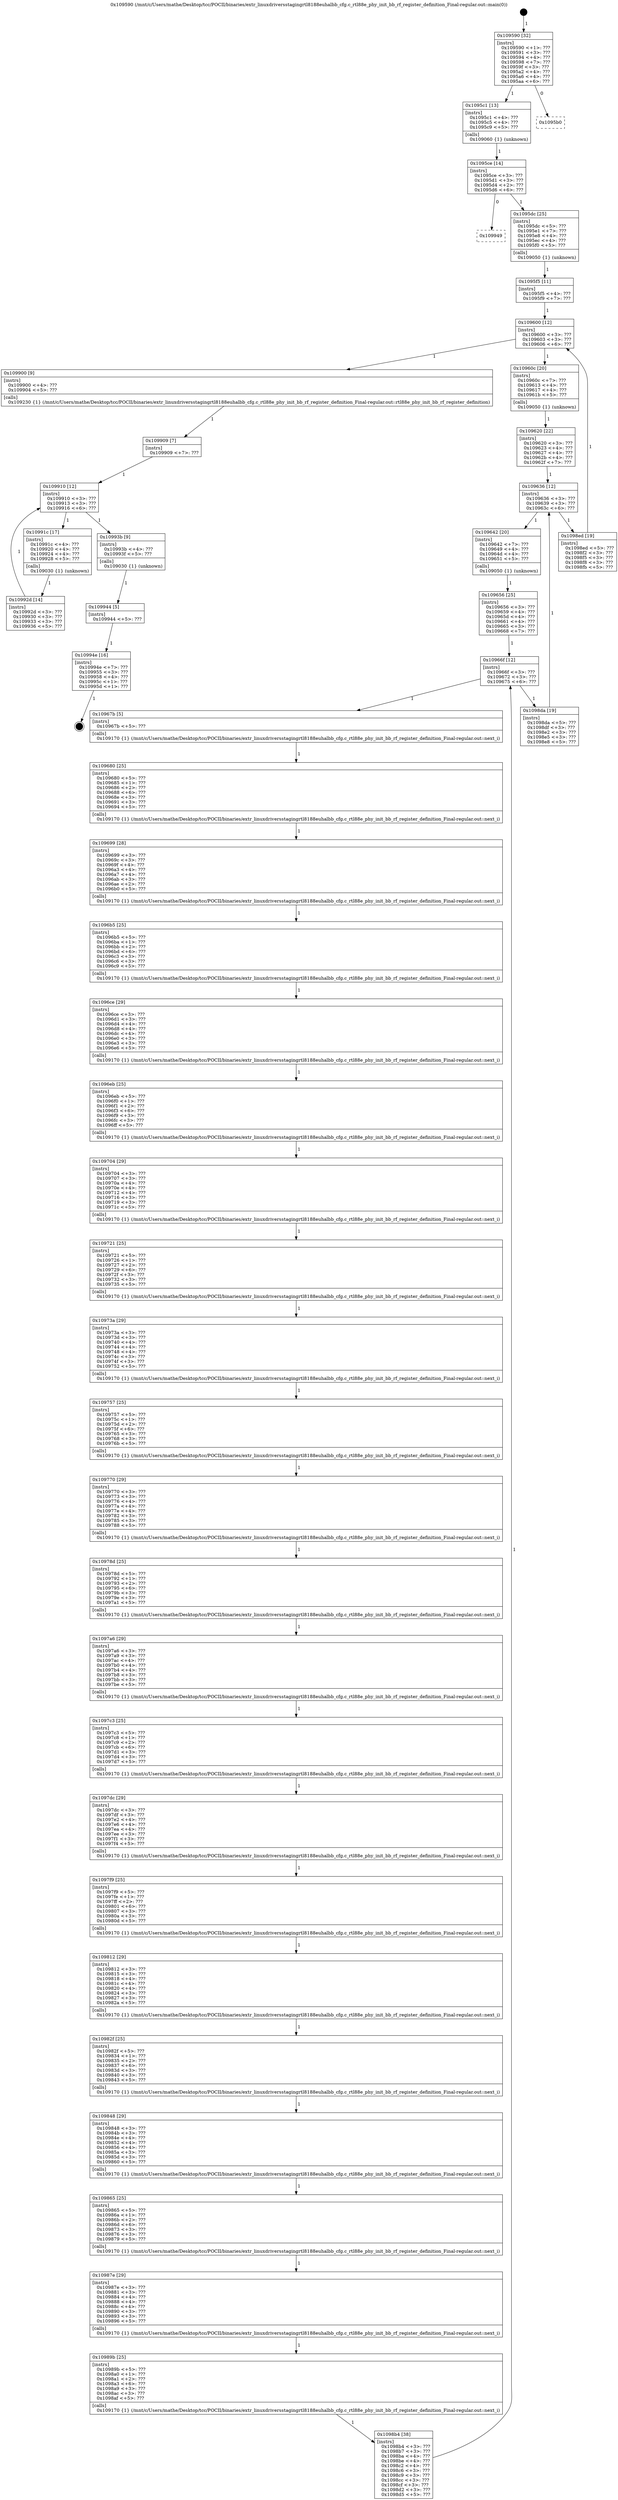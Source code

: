digraph "0x109590" {
  label = "0x109590 (/mnt/c/Users/mathe/Desktop/tcc/POCII/binaries/extr_linuxdriversstagingrtl8188euhalbb_cfg.c_rtl88e_phy_init_bb_rf_register_definition_Final-regular.out::main(0))"
  labelloc = "t"
  node[shape=record]

  Entry [label="",width=0.3,height=0.3,shape=circle,fillcolor=black,style=filled]
  "0x109590" [label="{
     0x109590 [32]\l
     | [instrs]\l
     &nbsp;&nbsp;0x109590 \<+1\>: ???\l
     &nbsp;&nbsp;0x109591 \<+3\>: ???\l
     &nbsp;&nbsp;0x109594 \<+4\>: ???\l
     &nbsp;&nbsp;0x109598 \<+7\>: ???\l
     &nbsp;&nbsp;0x10959f \<+3\>: ???\l
     &nbsp;&nbsp;0x1095a2 \<+4\>: ???\l
     &nbsp;&nbsp;0x1095a6 \<+4\>: ???\l
     &nbsp;&nbsp;0x1095aa \<+6\>: ???\l
  }"]
  "0x1095c1" [label="{
     0x1095c1 [13]\l
     | [instrs]\l
     &nbsp;&nbsp;0x1095c1 \<+4\>: ???\l
     &nbsp;&nbsp;0x1095c5 \<+4\>: ???\l
     &nbsp;&nbsp;0x1095c9 \<+5\>: ???\l
     | [calls]\l
     &nbsp;&nbsp;0x109060 \{1\} (unknown)\l
  }"]
  "0x1095b0" [label="{
     0x1095b0\l
  }", style=dashed]
  "0x1095ce" [label="{
     0x1095ce [14]\l
     | [instrs]\l
     &nbsp;&nbsp;0x1095ce \<+3\>: ???\l
     &nbsp;&nbsp;0x1095d1 \<+3\>: ???\l
     &nbsp;&nbsp;0x1095d4 \<+2\>: ???\l
     &nbsp;&nbsp;0x1095d6 \<+6\>: ???\l
  }"]
  "0x109949" [label="{
     0x109949\l
  }", style=dashed]
  "0x1095dc" [label="{
     0x1095dc [25]\l
     | [instrs]\l
     &nbsp;&nbsp;0x1095dc \<+5\>: ???\l
     &nbsp;&nbsp;0x1095e1 \<+7\>: ???\l
     &nbsp;&nbsp;0x1095e8 \<+4\>: ???\l
     &nbsp;&nbsp;0x1095ec \<+4\>: ???\l
     &nbsp;&nbsp;0x1095f0 \<+5\>: ???\l
     | [calls]\l
     &nbsp;&nbsp;0x109050 \{1\} (unknown)\l
  }"]
  Exit [label="",width=0.3,height=0.3,shape=circle,fillcolor=black,style=filled,peripheries=2]
  "0x109600" [label="{
     0x109600 [12]\l
     | [instrs]\l
     &nbsp;&nbsp;0x109600 \<+3\>: ???\l
     &nbsp;&nbsp;0x109603 \<+3\>: ???\l
     &nbsp;&nbsp;0x109606 \<+6\>: ???\l
  }"]
  "0x109900" [label="{
     0x109900 [9]\l
     | [instrs]\l
     &nbsp;&nbsp;0x109900 \<+4\>: ???\l
     &nbsp;&nbsp;0x109904 \<+5\>: ???\l
     | [calls]\l
     &nbsp;&nbsp;0x109230 \{1\} (/mnt/c/Users/mathe/Desktop/tcc/POCII/binaries/extr_linuxdriversstagingrtl8188euhalbb_cfg.c_rtl88e_phy_init_bb_rf_register_definition_Final-regular.out::rtl88e_phy_init_bb_rf_register_definition)\l
  }"]
  "0x10960c" [label="{
     0x10960c [20]\l
     | [instrs]\l
     &nbsp;&nbsp;0x10960c \<+7\>: ???\l
     &nbsp;&nbsp;0x109613 \<+4\>: ???\l
     &nbsp;&nbsp;0x109617 \<+4\>: ???\l
     &nbsp;&nbsp;0x10961b \<+5\>: ???\l
     | [calls]\l
     &nbsp;&nbsp;0x109050 \{1\} (unknown)\l
  }"]
  "0x109636" [label="{
     0x109636 [12]\l
     | [instrs]\l
     &nbsp;&nbsp;0x109636 \<+3\>: ???\l
     &nbsp;&nbsp;0x109639 \<+3\>: ???\l
     &nbsp;&nbsp;0x10963c \<+6\>: ???\l
  }"]
  "0x1098ed" [label="{
     0x1098ed [19]\l
     | [instrs]\l
     &nbsp;&nbsp;0x1098ed \<+5\>: ???\l
     &nbsp;&nbsp;0x1098f2 \<+3\>: ???\l
     &nbsp;&nbsp;0x1098f5 \<+3\>: ???\l
     &nbsp;&nbsp;0x1098f8 \<+3\>: ???\l
     &nbsp;&nbsp;0x1098fb \<+5\>: ???\l
  }"]
  "0x109642" [label="{
     0x109642 [20]\l
     | [instrs]\l
     &nbsp;&nbsp;0x109642 \<+7\>: ???\l
     &nbsp;&nbsp;0x109649 \<+4\>: ???\l
     &nbsp;&nbsp;0x10964d \<+4\>: ???\l
     &nbsp;&nbsp;0x109651 \<+5\>: ???\l
     | [calls]\l
     &nbsp;&nbsp;0x109050 \{1\} (unknown)\l
  }"]
  "0x10966f" [label="{
     0x10966f [12]\l
     | [instrs]\l
     &nbsp;&nbsp;0x10966f \<+3\>: ???\l
     &nbsp;&nbsp;0x109672 \<+3\>: ???\l
     &nbsp;&nbsp;0x109675 \<+6\>: ???\l
  }"]
  "0x1098da" [label="{
     0x1098da [19]\l
     | [instrs]\l
     &nbsp;&nbsp;0x1098da \<+5\>: ???\l
     &nbsp;&nbsp;0x1098df \<+3\>: ???\l
     &nbsp;&nbsp;0x1098e2 \<+3\>: ???\l
     &nbsp;&nbsp;0x1098e5 \<+3\>: ???\l
     &nbsp;&nbsp;0x1098e8 \<+5\>: ???\l
  }"]
  "0x10967b" [label="{
     0x10967b [5]\l
     | [instrs]\l
     &nbsp;&nbsp;0x10967b \<+5\>: ???\l
     | [calls]\l
     &nbsp;&nbsp;0x109170 \{1\} (/mnt/c/Users/mathe/Desktop/tcc/POCII/binaries/extr_linuxdriversstagingrtl8188euhalbb_cfg.c_rtl88e_phy_init_bb_rf_register_definition_Final-regular.out::next_i)\l
  }"]
  "0x109680" [label="{
     0x109680 [25]\l
     | [instrs]\l
     &nbsp;&nbsp;0x109680 \<+5\>: ???\l
     &nbsp;&nbsp;0x109685 \<+1\>: ???\l
     &nbsp;&nbsp;0x109686 \<+2\>: ???\l
     &nbsp;&nbsp;0x109688 \<+6\>: ???\l
     &nbsp;&nbsp;0x10968e \<+3\>: ???\l
     &nbsp;&nbsp;0x109691 \<+3\>: ???\l
     &nbsp;&nbsp;0x109694 \<+5\>: ???\l
     | [calls]\l
     &nbsp;&nbsp;0x109170 \{1\} (/mnt/c/Users/mathe/Desktop/tcc/POCII/binaries/extr_linuxdriversstagingrtl8188euhalbb_cfg.c_rtl88e_phy_init_bb_rf_register_definition_Final-regular.out::next_i)\l
  }"]
  "0x109699" [label="{
     0x109699 [28]\l
     | [instrs]\l
     &nbsp;&nbsp;0x109699 \<+3\>: ???\l
     &nbsp;&nbsp;0x10969c \<+3\>: ???\l
     &nbsp;&nbsp;0x10969f \<+4\>: ???\l
     &nbsp;&nbsp;0x1096a3 \<+4\>: ???\l
     &nbsp;&nbsp;0x1096a7 \<+4\>: ???\l
     &nbsp;&nbsp;0x1096ab \<+3\>: ???\l
     &nbsp;&nbsp;0x1096ae \<+2\>: ???\l
     &nbsp;&nbsp;0x1096b0 \<+5\>: ???\l
     | [calls]\l
     &nbsp;&nbsp;0x109170 \{1\} (/mnt/c/Users/mathe/Desktop/tcc/POCII/binaries/extr_linuxdriversstagingrtl8188euhalbb_cfg.c_rtl88e_phy_init_bb_rf_register_definition_Final-regular.out::next_i)\l
  }"]
  "0x1096b5" [label="{
     0x1096b5 [25]\l
     | [instrs]\l
     &nbsp;&nbsp;0x1096b5 \<+5\>: ???\l
     &nbsp;&nbsp;0x1096ba \<+1\>: ???\l
     &nbsp;&nbsp;0x1096bb \<+2\>: ???\l
     &nbsp;&nbsp;0x1096bd \<+6\>: ???\l
     &nbsp;&nbsp;0x1096c3 \<+3\>: ???\l
     &nbsp;&nbsp;0x1096c6 \<+3\>: ???\l
     &nbsp;&nbsp;0x1096c9 \<+5\>: ???\l
     | [calls]\l
     &nbsp;&nbsp;0x109170 \{1\} (/mnt/c/Users/mathe/Desktop/tcc/POCII/binaries/extr_linuxdriversstagingrtl8188euhalbb_cfg.c_rtl88e_phy_init_bb_rf_register_definition_Final-regular.out::next_i)\l
  }"]
  "0x1096ce" [label="{
     0x1096ce [29]\l
     | [instrs]\l
     &nbsp;&nbsp;0x1096ce \<+3\>: ???\l
     &nbsp;&nbsp;0x1096d1 \<+3\>: ???\l
     &nbsp;&nbsp;0x1096d4 \<+4\>: ???\l
     &nbsp;&nbsp;0x1096d8 \<+4\>: ???\l
     &nbsp;&nbsp;0x1096dc \<+4\>: ???\l
     &nbsp;&nbsp;0x1096e0 \<+3\>: ???\l
     &nbsp;&nbsp;0x1096e3 \<+3\>: ???\l
     &nbsp;&nbsp;0x1096e6 \<+5\>: ???\l
     | [calls]\l
     &nbsp;&nbsp;0x109170 \{1\} (/mnt/c/Users/mathe/Desktop/tcc/POCII/binaries/extr_linuxdriversstagingrtl8188euhalbb_cfg.c_rtl88e_phy_init_bb_rf_register_definition_Final-regular.out::next_i)\l
  }"]
  "0x1096eb" [label="{
     0x1096eb [25]\l
     | [instrs]\l
     &nbsp;&nbsp;0x1096eb \<+5\>: ???\l
     &nbsp;&nbsp;0x1096f0 \<+1\>: ???\l
     &nbsp;&nbsp;0x1096f1 \<+2\>: ???\l
     &nbsp;&nbsp;0x1096f3 \<+6\>: ???\l
     &nbsp;&nbsp;0x1096f9 \<+3\>: ???\l
     &nbsp;&nbsp;0x1096fc \<+3\>: ???\l
     &nbsp;&nbsp;0x1096ff \<+5\>: ???\l
     | [calls]\l
     &nbsp;&nbsp;0x109170 \{1\} (/mnt/c/Users/mathe/Desktop/tcc/POCII/binaries/extr_linuxdriversstagingrtl8188euhalbb_cfg.c_rtl88e_phy_init_bb_rf_register_definition_Final-regular.out::next_i)\l
  }"]
  "0x109704" [label="{
     0x109704 [29]\l
     | [instrs]\l
     &nbsp;&nbsp;0x109704 \<+3\>: ???\l
     &nbsp;&nbsp;0x109707 \<+3\>: ???\l
     &nbsp;&nbsp;0x10970a \<+4\>: ???\l
     &nbsp;&nbsp;0x10970e \<+4\>: ???\l
     &nbsp;&nbsp;0x109712 \<+4\>: ???\l
     &nbsp;&nbsp;0x109716 \<+3\>: ???\l
     &nbsp;&nbsp;0x109719 \<+3\>: ???\l
     &nbsp;&nbsp;0x10971c \<+5\>: ???\l
     | [calls]\l
     &nbsp;&nbsp;0x109170 \{1\} (/mnt/c/Users/mathe/Desktop/tcc/POCII/binaries/extr_linuxdriversstagingrtl8188euhalbb_cfg.c_rtl88e_phy_init_bb_rf_register_definition_Final-regular.out::next_i)\l
  }"]
  "0x109721" [label="{
     0x109721 [25]\l
     | [instrs]\l
     &nbsp;&nbsp;0x109721 \<+5\>: ???\l
     &nbsp;&nbsp;0x109726 \<+1\>: ???\l
     &nbsp;&nbsp;0x109727 \<+2\>: ???\l
     &nbsp;&nbsp;0x109729 \<+6\>: ???\l
     &nbsp;&nbsp;0x10972f \<+3\>: ???\l
     &nbsp;&nbsp;0x109732 \<+3\>: ???\l
     &nbsp;&nbsp;0x109735 \<+5\>: ???\l
     | [calls]\l
     &nbsp;&nbsp;0x109170 \{1\} (/mnt/c/Users/mathe/Desktop/tcc/POCII/binaries/extr_linuxdriversstagingrtl8188euhalbb_cfg.c_rtl88e_phy_init_bb_rf_register_definition_Final-regular.out::next_i)\l
  }"]
  "0x10973a" [label="{
     0x10973a [29]\l
     | [instrs]\l
     &nbsp;&nbsp;0x10973a \<+3\>: ???\l
     &nbsp;&nbsp;0x10973d \<+3\>: ???\l
     &nbsp;&nbsp;0x109740 \<+4\>: ???\l
     &nbsp;&nbsp;0x109744 \<+4\>: ???\l
     &nbsp;&nbsp;0x109748 \<+4\>: ???\l
     &nbsp;&nbsp;0x10974c \<+3\>: ???\l
     &nbsp;&nbsp;0x10974f \<+3\>: ???\l
     &nbsp;&nbsp;0x109752 \<+5\>: ???\l
     | [calls]\l
     &nbsp;&nbsp;0x109170 \{1\} (/mnt/c/Users/mathe/Desktop/tcc/POCII/binaries/extr_linuxdriversstagingrtl8188euhalbb_cfg.c_rtl88e_phy_init_bb_rf_register_definition_Final-regular.out::next_i)\l
  }"]
  "0x109757" [label="{
     0x109757 [25]\l
     | [instrs]\l
     &nbsp;&nbsp;0x109757 \<+5\>: ???\l
     &nbsp;&nbsp;0x10975c \<+1\>: ???\l
     &nbsp;&nbsp;0x10975d \<+2\>: ???\l
     &nbsp;&nbsp;0x10975f \<+6\>: ???\l
     &nbsp;&nbsp;0x109765 \<+3\>: ???\l
     &nbsp;&nbsp;0x109768 \<+3\>: ???\l
     &nbsp;&nbsp;0x10976b \<+5\>: ???\l
     | [calls]\l
     &nbsp;&nbsp;0x109170 \{1\} (/mnt/c/Users/mathe/Desktop/tcc/POCII/binaries/extr_linuxdriversstagingrtl8188euhalbb_cfg.c_rtl88e_phy_init_bb_rf_register_definition_Final-regular.out::next_i)\l
  }"]
  "0x109770" [label="{
     0x109770 [29]\l
     | [instrs]\l
     &nbsp;&nbsp;0x109770 \<+3\>: ???\l
     &nbsp;&nbsp;0x109773 \<+3\>: ???\l
     &nbsp;&nbsp;0x109776 \<+4\>: ???\l
     &nbsp;&nbsp;0x10977a \<+4\>: ???\l
     &nbsp;&nbsp;0x10977e \<+4\>: ???\l
     &nbsp;&nbsp;0x109782 \<+3\>: ???\l
     &nbsp;&nbsp;0x109785 \<+3\>: ???\l
     &nbsp;&nbsp;0x109788 \<+5\>: ???\l
     | [calls]\l
     &nbsp;&nbsp;0x109170 \{1\} (/mnt/c/Users/mathe/Desktop/tcc/POCII/binaries/extr_linuxdriversstagingrtl8188euhalbb_cfg.c_rtl88e_phy_init_bb_rf_register_definition_Final-regular.out::next_i)\l
  }"]
  "0x10978d" [label="{
     0x10978d [25]\l
     | [instrs]\l
     &nbsp;&nbsp;0x10978d \<+5\>: ???\l
     &nbsp;&nbsp;0x109792 \<+1\>: ???\l
     &nbsp;&nbsp;0x109793 \<+2\>: ???\l
     &nbsp;&nbsp;0x109795 \<+6\>: ???\l
     &nbsp;&nbsp;0x10979b \<+3\>: ???\l
     &nbsp;&nbsp;0x10979e \<+3\>: ???\l
     &nbsp;&nbsp;0x1097a1 \<+5\>: ???\l
     | [calls]\l
     &nbsp;&nbsp;0x109170 \{1\} (/mnt/c/Users/mathe/Desktop/tcc/POCII/binaries/extr_linuxdriversstagingrtl8188euhalbb_cfg.c_rtl88e_phy_init_bb_rf_register_definition_Final-regular.out::next_i)\l
  }"]
  "0x1097a6" [label="{
     0x1097a6 [29]\l
     | [instrs]\l
     &nbsp;&nbsp;0x1097a6 \<+3\>: ???\l
     &nbsp;&nbsp;0x1097a9 \<+3\>: ???\l
     &nbsp;&nbsp;0x1097ac \<+4\>: ???\l
     &nbsp;&nbsp;0x1097b0 \<+4\>: ???\l
     &nbsp;&nbsp;0x1097b4 \<+4\>: ???\l
     &nbsp;&nbsp;0x1097b8 \<+3\>: ???\l
     &nbsp;&nbsp;0x1097bb \<+3\>: ???\l
     &nbsp;&nbsp;0x1097be \<+5\>: ???\l
     | [calls]\l
     &nbsp;&nbsp;0x109170 \{1\} (/mnt/c/Users/mathe/Desktop/tcc/POCII/binaries/extr_linuxdriversstagingrtl8188euhalbb_cfg.c_rtl88e_phy_init_bb_rf_register_definition_Final-regular.out::next_i)\l
  }"]
  "0x1097c3" [label="{
     0x1097c3 [25]\l
     | [instrs]\l
     &nbsp;&nbsp;0x1097c3 \<+5\>: ???\l
     &nbsp;&nbsp;0x1097c8 \<+1\>: ???\l
     &nbsp;&nbsp;0x1097c9 \<+2\>: ???\l
     &nbsp;&nbsp;0x1097cb \<+6\>: ???\l
     &nbsp;&nbsp;0x1097d1 \<+3\>: ???\l
     &nbsp;&nbsp;0x1097d4 \<+3\>: ???\l
     &nbsp;&nbsp;0x1097d7 \<+5\>: ???\l
     | [calls]\l
     &nbsp;&nbsp;0x109170 \{1\} (/mnt/c/Users/mathe/Desktop/tcc/POCII/binaries/extr_linuxdriversstagingrtl8188euhalbb_cfg.c_rtl88e_phy_init_bb_rf_register_definition_Final-regular.out::next_i)\l
  }"]
  "0x1097dc" [label="{
     0x1097dc [29]\l
     | [instrs]\l
     &nbsp;&nbsp;0x1097dc \<+3\>: ???\l
     &nbsp;&nbsp;0x1097df \<+3\>: ???\l
     &nbsp;&nbsp;0x1097e2 \<+4\>: ???\l
     &nbsp;&nbsp;0x1097e6 \<+4\>: ???\l
     &nbsp;&nbsp;0x1097ea \<+4\>: ???\l
     &nbsp;&nbsp;0x1097ee \<+3\>: ???\l
     &nbsp;&nbsp;0x1097f1 \<+3\>: ???\l
     &nbsp;&nbsp;0x1097f4 \<+5\>: ???\l
     | [calls]\l
     &nbsp;&nbsp;0x109170 \{1\} (/mnt/c/Users/mathe/Desktop/tcc/POCII/binaries/extr_linuxdriversstagingrtl8188euhalbb_cfg.c_rtl88e_phy_init_bb_rf_register_definition_Final-regular.out::next_i)\l
  }"]
  "0x1097f9" [label="{
     0x1097f9 [25]\l
     | [instrs]\l
     &nbsp;&nbsp;0x1097f9 \<+5\>: ???\l
     &nbsp;&nbsp;0x1097fe \<+1\>: ???\l
     &nbsp;&nbsp;0x1097ff \<+2\>: ???\l
     &nbsp;&nbsp;0x109801 \<+6\>: ???\l
     &nbsp;&nbsp;0x109807 \<+3\>: ???\l
     &nbsp;&nbsp;0x10980a \<+3\>: ???\l
     &nbsp;&nbsp;0x10980d \<+5\>: ???\l
     | [calls]\l
     &nbsp;&nbsp;0x109170 \{1\} (/mnt/c/Users/mathe/Desktop/tcc/POCII/binaries/extr_linuxdriversstagingrtl8188euhalbb_cfg.c_rtl88e_phy_init_bb_rf_register_definition_Final-regular.out::next_i)\l
  }"]
  "0x109812" [label="{
     0x109812 [29]\l
     | [instrs]\l
     &nbsp;&nbsp;0x109812 \<+3\>: ???\l
     &nbsp;&nbsp;0x109815 \<+3\>: ???\l
     &nbsp;&nbsp;0x109818 \<+4\>: ???\l
     &nbsp;&nbsp;0x10981c \<+4\>: ???\l
     &nbsp;&nbsp;0x109820 \<+4\>: ???\l
     &nbsp;&nbsp;0x109824 \<+3\>: ???\l
     &nbsp;&nbsp;0x109827 \<+3\>: ???\l
     &nbsp;&nbsp;0x10982a \<+5\>: ???\l
     | [calls]\l
     &nbsp;&nbsp;0x109170 \{1\} (/mnt/c/Users/mathe/Desktop/tcc/POCII/binaries/extr_linuxdriversstagingrtl8188euhalbb_cfg.c_rtl88e_phy_init_bb_rf_register_definition_Final-regular.out::next_i)\l
  }"]
  "0x10982f" [label="{
     0x10982f [25]\l
     | [instrs]\l
     &nbsp;&nbsp;0x10982f \<+5\>: ???\l
     &nbsp;&nbsp;0x109834 \<+1\>: ???\l
     &nbsp;&nbsp;0x109835 \<+2\>: ???\l
     &nbsp;&nbsp;0x109837 \<+6\>: ???\l
     &nbsp;&nbsp;0x10983d \<+3\>: ???\l
     &nbsp;&nbsp;0x109840 \<+3\>: ???\l
     &nbsp;&nbsp;0x109843 \<+5\>: ???\l
     | [calls]\l
     &nbsp;&nbsp;0x109170 \{1\} (/mnt/c/Users/mathe/Desktop/tcc/POCII/binaries/extr_linuxdriversstagingrtl8188euhalbb_cfg.c_rtl88e_phy_init_bb_rf_register_definition_Final-regular.out::next_i)\l
  }"]
  "0x109848" [label="{
     0x109848 [29]\l
     | [instrs]\l
     &nbsp;&nbsp;0x109848 \<+3\>: ???\l
     &nbsp;&nbsp;0x10984b \<+3\>: ???\l
     &nbsp;&nbsp;0x10984e \<+4\>: ???\l
     &nbsp;&nbsp;0x109852 \<+4\>: ???\l
     &nbsp;&nbsp;0x109856 \<+4\>: ???\l
     &nbsp;&nbsp;0x10985a \<+3\>: ???\l
     &nbsp;&nbsp;0x10985d \<+3\>: ???\l
     &nbsp;&nbsp;0x109860 \<+5\>: ???\l
     | [calls]\l
     &nbsp;&nbsp;0x109170 \{1\} (/mnt/c/Users/mathe/Desktop/tcc/POCII/binaries/extr_linuxdriversstagingrtl8188euhalbb_cfg.c_rtl88e_phy_init_bb_rf_register_definition_Final-regular.out::next_i)\l
  }"]
  "0x109865" [label="{
     0x109865 [25]\l
     | [instrs]\l
     &nbsp;&nbsp;0x109865 \<+5\>: ???\l
     &nbsp;&nbsp;0x10986a \<+1\>: ???\l
     &nbsp;&nbsp;0x10986b \<+2\>: ???\l
     &nbsp;&nbsp;0x10986d \<+6\>: ???\l
     &nbsp;&nbsp;0x109873 \<+3\>: ???\l
     &nbsp;&nbsp;0x109876 \<+3\>: ???\l
     &nbsp;&nbsp;0x109879 \<+5\>: ???\l
     | [calls]\l
     &nbsp;&nbsp;0x109170 \{1\} (/mnt/c/Users/mathe/Desktop/tcc/POCII/binaries/extr_linuxdriversstagingrtl8188euhalbb_cfg.c_rtl88e_phy_init_bb_rf_register_definition_Final-regular.out::next_i)\l
  }"]
  "0x10987e" [label="{
     0x10987e [29]\l
     | [instrs]\l
     &nbsp;&nbsp;0x10987e \<+3\>: ???\l
     &nbsp;&nbsp;0x109881 \<+3\>: ???\l
     &nbsp;&nbsp;0x109884 \<+4\>: ???\l
     &nbsp;&nbsp;0x109888 \<+4\>: ???\l
     &nbsp;&nbsp;0x10988c \<+4\>: ???\l
     &nbsp;&nbsp;0x109890 \<+3\>: ???\l
     &nbsp;&nbsp;0x109893 \<+3\>: ???\l
     &nbsp;&nbsp;0x109896 \<+5\>: ???\l
     | [calls]\l
     &nbsp;&nbsp;0x109170 \{1\} (/mnt/c/Users/mathe/Desktop/tcc/POCII/binaries/extr_linuxdriversstagingrtl8188euhalbb_cfg.c_rtl88e_phy_init_bb_rf_register_definition_Final-regular.out::next_i)\l
  }"]
  "0x10989b" [label="{
     0x10989b [25]\l
     | [instrs]\l
     &nbsp;&nbsp;0x10989b \<+5\>: ???\l
     &nbsp;&nbsp;0x1098a0 \<+1\>: ???\l
     &nbsp;&nbsp;0x1098a1 \<+2\>: ???\l
     &nbsp;&nbsp;0x1098a3 \<+6\>: ???\l
     &nbsp;&nbsp;0x1098a9 \<+3\>: ???\l
     &nbsp;&nbsp;0x1098ac \<+3\>: ???\l
     &nbsp;&nbsp;0x1098af \<+5\>: ???\l
     | [calls]\l
     &nbsp;&nbsp;0x109170 \{1\} (/mnt/c/Users/mathe/Desktop/tcc/POCII/binaries/extr_linuxdriversstagingrtl8188euhalbb_cfg.c_rtl88e_phy_init_bb_rf_register_definition_Final-regular.out::next_i)\l
  }"]
  "0x1098b4" [label="{
     0x1098b4 [38]\l
     | [instrs]\l
     &nbsp;&nbsp;0x1098b4 \<+3\>: ???\l
     &nbsp;&nbsp;0x1098b7 \<+3\>: ???\l
     &nbsp;&nbsp;0x1098ba \<+4\>: ???\l
     &nbsp;&nbsp;0x1098be \<+4\>: ???\l
     &nbsp;&nbsp;0x1098c2 \<+4\>: ???\l
     &nbsp;&nbsp;0x1098c6 \<+3\>: ???\l
     &nbsp;&nbsp;0x1098c9 \<+3\>: ???\l
     &nbsp;&nbsp;0x1098cc \<+3\>: ???\l
     &nbsp;&nbsp;0x1098cf \<+3\>: ???\l
     &nbsp;&nbsp;0x1098d2 \<+3\>: ???\l
     &nbsp;&nbsp;0x1098d5 \<+5\>: ???\l
  }"]
  "0x109656" [label="{
     0x109656 [25]\l
     | [instrs]\l
     &nbsp;&nbsp;0x109656 \<+3\>: ???\l
     &nbsp;&nbsp;0x109659 \<+4\>: ???\l
     &nbsp;&nbsp;0x10965d \<+4\>: ???\l
     &nbsp;&nbsp;0x109661 \<+4\>: ???\l
     &nbsp;&nbsp;0x109665 \<+3\>: ???\l
     &nbsp;&nbsp;0x109668 \<+7\>: ???\l
  }"]
  "0x10994e" [label="{
     0x10994e [16]\l
     | [instrs]\l
     &nbsp;&nbsp;0x10994e \<+7\>: ???\l
     &nbsp;&nbsp;0x109955 \<+3\>: ???\l
     &nbsp;&nbsp;0x109958 \<+4\>: ???\l
     &nbsp;&nbsp;0x10995c \<+1\>: ???\l
     &nbsp;&nbsp;0x10995d \<+1\>: ???\l
  }"]
  "0x109620" [label="{
     0x109620 [22]\l
     | [instrs]\l
     &nbsp;&nbsp;0x109620 \<+3\>: ???\l
     &nbsp;&nbsp;0x109623 \<+4\>: ???\l
     &nbsp;&nbsp;0x109627 \<+4\>: ???\l
     &nbsp;&nbsp;0x10962b \<+4\>: ???\l
     &nbsp;&nbsp;0x10962f \<+7\>: ???\l
  }"]
  "0x109944" [label="{
     0x109944 [5]\l
     | [instrs]\l
     &nbsp;&nbsp;0x109944 \<+5\>: ???\l
  }"]
  "0x1095f5" [label="{
     0x1095f5 [11]\l
     | [instrs]\l
     &nbsp;&nbsp;0x1095f5 \<+4\>: ???\l
     &nbsp;&nbsp;0x1095f9 \<+7\>: ???\l
  }"]
  "0x109910" [label="{
     0x109910 [12]\l
     | [instrs]\l
     &nbsp;&nbsp;0x109910 \<+3\>: ???\l
     &nbsp;&nbsp;0x109913 \<+3\>: ???\l
     &nbsp;&nbsp;0x109916 \<+6\>: ???\l
  }"]
  "0x10993b" [label="{
     0x10993b [9]\l
     | [instrs]\l
     &nbsp;&nbsp;0x10993b \<+4\>: ???\l
     &nbsp;&nbsp;0x10993f \<+5\>: ???\l
     | [calls]\l
     &nbsp;&nbsp;0x109030 \{1\} (unknown)\l
  }"]
  "0x10991c" [label="{
     0x10991c [17]\l
     | [instrs]\l
     &nbsp;&nbsp;0x10991c \<+4\>: ???\l
     &nbsp;&nbsp;0x109920 \<+4\>: ???\l
     &nbsp;&nbsp;0x109924 \<+4\>: ???\l
     &nbsp;&nbsp;0x109928 \<+5\>: ???\l
     | [calls]\l
     &nbsp;&nbsp;0x109030 \{1\} (unknown)\l
  }"]
  "0x10992d" [label="{
     0x10992d [14]\l
     | [instrs]\l
     &nbsp;&nbsp;0x10992d \<+3\>: ???\l
     &nbsp;&nbsp;0x109930 \<+3\>: ???\l
     &nbsp;&nbsp;0x109933 \<+3\>: ???\l
     &nbsp;&nbsp;0x109936 \<+5\>: ???\l
  }"]
  "0x109909" [label="{
     0x109909 [7]\l
     | [instrs]\l
     &nbsp;&nbsp;0x109909 \<+7\>: ???\l
  }"]
  Entry -> "0x109590" [label=" 1"]
  "0x109590" -> "0x1095c1" [label=" 1"]
  "0x109590" -> "0x1095b0" [label=" 0"]
  "0x1095c1" -> "0x1095ce" [label=" 1"]
  "0x1095ce" -> "0x109949" [label=" 0"]
  "0x1095ce" -> "0x1095dc" [label=" 1"]
  "0x10994e" -> Exit [label=" 1"]
  "0x1095dc" -> "0x1095f5" [label=" 1"]
  "0x109600" -> "0x109900" [label=" 1"]
  "0x109600" -> "0x10960c" [label=" 1"]
  "0x10960c" -> "0x109620" [label=" 1"]
  "0x109636" -> "0x1098ed" [label=" 1"]
  "0x109636" -> "0x109642" [label=" 1"]
  "0x109642" -> "0x109656" [label=" 1"]
  "0x10966f" -> "0x1098da" [label=" 1"]
  "0x10966f" -> "0x10967b" [label=" 1"]
  "0x10967b" -> "0x109680" [label=" 1"]
  "0x109680" -> "0x109699" [label=" 1"]
  "0x109699" -> "0x1096b5" [label=" 1"]
  "0x1096b5" -> "0x1096ce" [label=" 1"]
  "0x1096ce" -> "0x1096eb" [label=" 1"]
  "0x1096eb" -> "0x109704" [label=" 1"]
  "0x109704" -> "0x109721" [label=" 1"]
  "0x109721" -> "0x10973a" [label=" 1"]
  "0x10973a" -> "0x109757" [label=" 1"]
  "0x109757" -> "0x109770" [label=" 1"]
  "0x109770" -> "0x10978d" [label=" 1"]
  "0x10978d" -> "0x1097a6" [label=" 1"]
  "0x1097a6" -> "0x1097c3" [label=" 1"]
  "0x1097c3" -> "0x1097dc" [label=" 1"]
  "0x1097dc" -> "0x1097f9" [label=" 1"]
  "0x1097f9" -> "0x109812" [label=" 1"]
  "0x109812" -> "0x10982f" [label=" 1"]
  "0x10982f" -> "0x109848" [label=" 1"]
  "0x109848" -> "0x109865" [label=" 1"]
  "0x109865" -> "0x10987e" [label=" 1"]
  "0x10987e" -> "0x10989b" [label=" 1"]
  "0x10989b" -> "0x1098b4" [label=" 1"]
  "0x109656" -> "0x10966f" [label=" 1"]
  "0x1098b4" -> "0x10966f" [label=" 1"]
  "0x109944" -> "0x10994e" [label=" 1"]
  "0x109620" -> "0x109636" [label=" 1"]
  "0x1098da" -> "0x109636" [label=" 1"]
  "0x10993b" -> "0x109944" [label=" 1"]
  "0x1095f5" -> "0x109600" [label=" 1"]
  "0x1098ed" -> "0x109600" [label=" 1"]
  "0x109900" -> "0x109909" [label=" 1"]
  "0x109910" -> "0x10993b" [label=" 1"]
  "0x109910" -> "0x10991c" [label=" 1"]
  "0x10991c" -> "0x10992d" [label=" 1"]
  "0x109909" -> "0x109910" [label=" 1"]
  "0x10992d" -> "0x109910" [label=" 1"]
}
